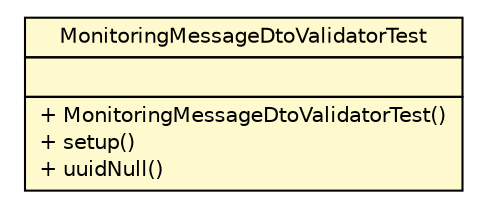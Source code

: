 #!/usr/local/bin/dot
#
# Class diagram 
# Generated by UMLGraph version 5.1 (http://www.umlgraph.org/)
#

digraph G {
	edge [fontname="Helvetica",fontsize=10,labelfontname="Helvetica",labelfontsize=10];
	node [fontname="Helvetica",fontsize=10,shape=plaintext];
	nodesep=0.25;
	ranksep=0.5;
	// net.sereneproject.collector.validation.MonitoringMessageDtoValidatorTest
	c217 [label=<<table title="net.sereneproject.collector.validation.MonitoringMessageDtoValidatorTest" border="0" cellborder="1" cellspacing="0" cellpadding="2" port="p" bgcolor="lemonChiffon" href="./MonitoringMessageDtoValidatorTest.html">
		<tr><td><table border="0" cellspacing="0" cellpadding="1">
<tr><td align="center" balign="center"> MonitoringMessageDtoValidatorTest </td></tr>
		</table></td></tr>
		<tr><td><table border="0" cellspacing="0" cellpadding="1">
<tr><td align="left" balign="left">  </td></tr>
		</table></td></tr>
		<tr><td><table border="0" cellspacing="0" cellpadding="1">
<tr><td align="left" balign="left"> + MonitoringMessageDtoValidatorTest() </td></tr>
<tr><td align="left" balign="left"> + setup() </td></tr>
<tr><td align="left" balign="left"> + uuidNull() </td></tr>
		</table></td></tr>
		</table>>, fontname="Helvetica", fontcolor="black", fontsize=10.0];
}

